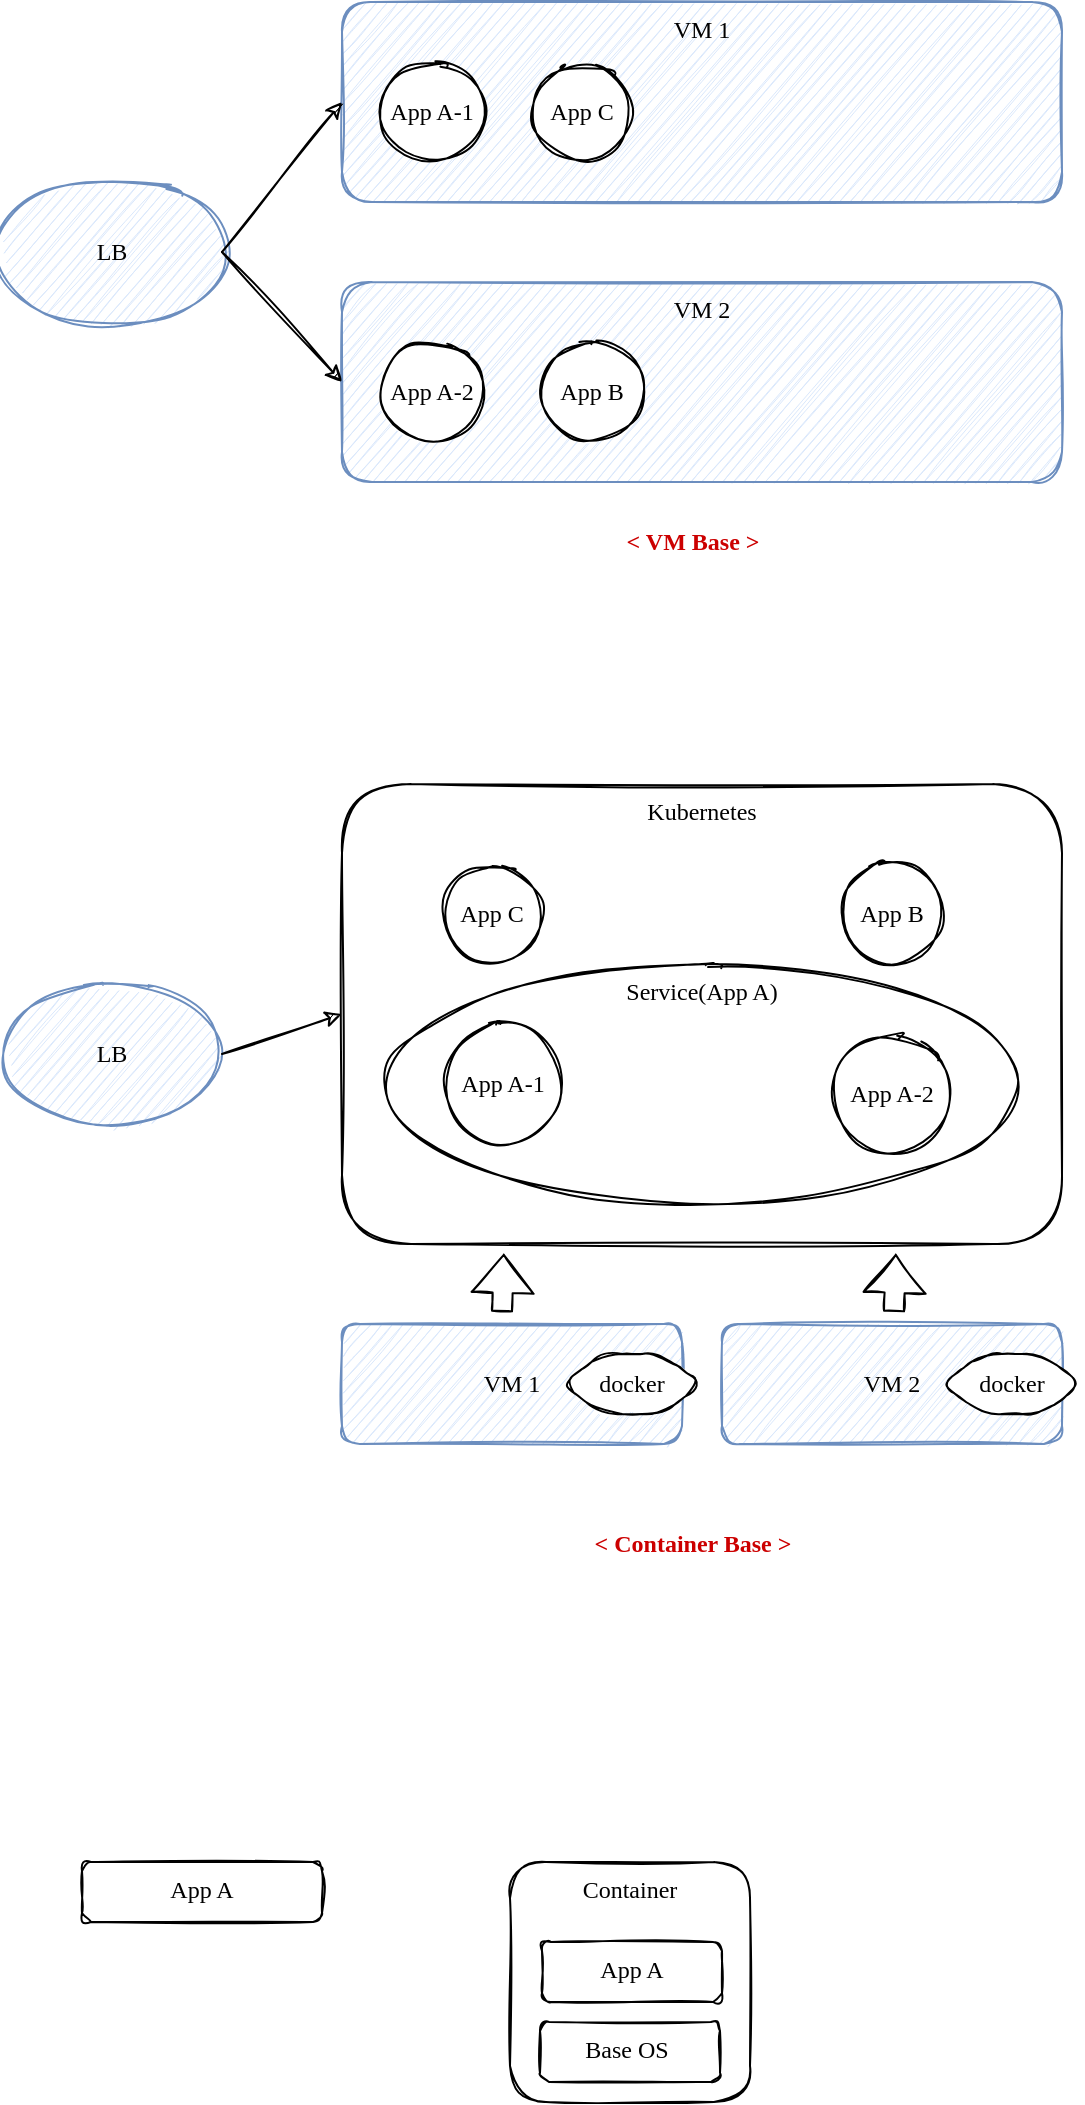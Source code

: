 <mxfile version="15.7.3" type="github">
  <diagram id="wxM91KjtH2dgA9Pzv15Z" name="Page-1">
    <mxGraphModel dx="770" dy="535" grid="1" gridSize="10" guides="1" tooltips="1" connect="1" arrows="1" fold="1" page="1" pageScale="1" pageWidth="827" pageHeight="1169" math="0" shadow="0">
      <root>
        <mxCell id="0" />
        <mxCell id="1" parent="0" />
        <mxCell id="xDMgqfDPusgay3Z4_gQc-1" value="LB" style="ellipse;whiteSpace=wrap;html=1;sketch=1;rounded=1;fontFamily=Comic Sans MS;fillColor=#dae8fc;strokeColor=#6c8ebf;" vertex="1" parent="1">
          <mxGeometry x="160" y="160" width="110" height="70" as="geometry" />
        </mxCell>
        <mxCell id="xDMgqfDPusgay3Z4_gQc-2" value="VM 1" style="whiteSpace=wrap;html=1;verticalAlign=top;sketch=1;rounded=1;fillColor=#dae8fc;strokeColor=#6c8ebf;fontFamily=Comic Sans MS;" vertex="1" parent="1">
          <mxGeometry x="330" y="70" width="360" height="100" as="geometry" />
        </mxCell>
        <mxCell id="xDMgqfDPusgay3Z4_gQc-4" value="VM 2" style="whiteSpace=wrap;html=1;verticalAlign=top;sketch=1;rounded=1;fillColor=#dae8fc;strokeColor=#6c8ebf;fontFamily=Comic Sans MS;" vertex="1" parent="1">
          <mxGeometry x="330" y="210" width="360" height="100" as="geometry" />
        </mxCell>
        <mxCell id="xDMgqfDPusgay3Z4_gQc-5" value="App A-2" style="ellipse;whiteSpace=wrap;html=1;aspect=fixed;verticalAlign=middle;sketch=1;rounded=1;fontFamily=Comic Sans MS;" vertex="1" parent="1">
          <mxGeometry x="350" y="240" width="50" height="50" as="geometry" />
        </mxCell>
        <mxCell id="xDMgqfDPusgay3Z4_gQc-6" value="App A-1" style="ellipse;whiteSpace=wrap;html=1;aspect=fixed;verticalAlign=middle;sketch=1;rounded=1;fontFamily=Comic Sans MS;" vertex="1" parent="1">
          <mxGeometry x="350" y="100" width="50" height="50" as="geometry" />
        </mxCell>
        <mxCell id="xDMgqfDPusgay3Z4_gQc-7" value="App B" style="ellipse;whiteSpace=wrap;html=1;aspect=fixed;verticalAlign=middle;sketch=1;rounded=1;fontFamily=Comic Sans MS;" vertex="1" parent="1">
          <mxGeometry x="430" y="240" width="50" height="50" as="geometry" />
        </mxCell>
        <mxCell id="xDMgqfDPusgay3Z4_gQc-8" value="" style="endArrow=classic;html=1;rounded=1;sketch=1;exitX=1;exitY=0.5;exitDx=0;exitDy=0;entryX=0;entryY=0.5;entryDx=0;entryDy=0;fontFamily=Comic Sans MS;" edge="1" parent="1" source="xDMgqfDPusgay3Z4_gQc-1" target="xDMgqfDPusgay3Z4_gQc-4">
          <mxGeometry width="50" height="50" relative="1" as="geometry">
            <mxPoint x="230" y="340" as="sourcePoint" />
            <mxPoint x="280" y="290" as="targetPoint" />
          </mxGeometry>
        </mxCell>
        <mxCell id="xDMgqfDPusgay3Z4_gQc-9" value="" style="endArrow=classic;html=1;rounded=1;sketch=1;exitX=1;exitY=0.5;exitDx=0;exitDy=0;fontFamily=Comic Sans MS;" edge="1" parent="1" source="xDMgqfDPusgay3Z4_gQc-1">
          <mxGeometry width="50" height="50" relative="1" as="geometry">
            <mxPoint x="240" y="320" as="sourcePoint" />
            <mxPoint x="330" y="120" as="targetPoint" />
          </mxGeometry>
        </mxCell>
        <mxCell id="xDMgqfDPusgay3Z4_gQc-11" value="Kubernetes" style="rounded=1;whiteSpace=wrap;html=1;sketch=1;verticalAlign=top;fontFamily=Comic Sans MS;" vertex="1" parent="1">
          <mxGeometry x="330" y="461" width="360" height="230" as="geometry" />
        </mxCell>
        <mxCell id="xDMgqfDPusgay3Z4_gQc-13" value="App B" style="ellipse;whiteSpace=wrap;html=1;aspect=fixed;verticalAlign=middle;sketch=1;rounded=1;fontFamily=Comic Sans MS;" vertex="1" parent="1">
          <mxGeometry x="580" y="501" width="50" height="50" as="geometry" />
        </mxCell>
        <mxCell id="xDMgqfDPusgay3Z4_gQc-14" value="App C" style="ellipse;whiteSpace=wrap;html=1;aspect=fixed;verticalAlign=middle;sketch=1;rounded=1;fontFamily=Comic Sans MS;" vertex="1" parent="1">
          <mxGeometry x="425" y="100" width="50" height="50" as="geometry" />
        </mxCell>
        <mxCell id="xDMgqfDPusgay3Z4_gQc-15" value="VM 1" style="rounded=1;whiteSpace=wrap;html=1;sketch=1;verticalAlign=middle;fontFamily=Comic Sans MS;fillColor=#dae8fc;strokeColor=#6c8ebf;" vertex="1" parent="1">
          <mxGeometry x="330" y="731" width="170" height="60" as="geometry" />
        </mxCell>
        <mxCell id="xDMgqfDPusgay3Z4_gQc-16" value="VM 2" style="rounded=1;whiteSpace=wrap;html=1;sketch=1;verticalAlign=middle;fontFamily=Comic Sans MS;fillColor=#dae8fc;strokeColor=#6c8ebf;" vertex="1" parent="1">
          <mxGeometry x="520" y="731" width="170" height="60" as="geometry" />
        </mxCell>
        <mxCell id="xDMgqfDPusgay3Z4_gQc-18" value="App C" style="ellipse;whiteSpace=wrap;html=1;aspect=fixed;verticalAlign=middle;sketch=1;rounded=1;fontFamily=Comic Sans MS;" vertex="1" parent="1">
          <mxGeometry x="380" y="501" width="50" height="50" as="geometry" />
        </mxCell>
        <mxCell id="xDMgqfDPusgay3Z4_gQc-19" value="Service(App A)" style="ellipse;whiteSpace=wrap;html=1;rounded=1;sketch=1;verticalAlign=top;fontFamily=Comic Sans MS;" vertex="1" parent="1">
          <mxGeometry x="350" y="551" width="320" height="120" as="geometry" />
        </mxCell>
        <mxCell id="xDMgqfDPusgay3Z4_gQc-17" value="App A-2" style="ellipse;whiteSpace=wrap;html=1;aspect=fixed;verticalAlign=middle;sketch=1;rounded=1;fontFamily=Comic Sans MS;" vertex="1" parent="1">
          <mxGeometry x="575" y="586" width="60" height="60" as="geometry" />
        </mxCell>
        <mxCell id="xDMgqfDPusgay3Z4_gQc-12" value="App A-1" style="ellipse;whiteSpace=wrap;html=1;aspect=fixed;verticalAlign=middle;sketch=1;rounded=1;fontFamily=Comic Sans MS;" vertex="1" parent="1">
          <mxGeometry x="381.25" y="581.63" width="58.75" height="58.75" as="geometry" />
        </mxCell>
        <mxCell id="xDMgqfDPusgay3Z4_gQc-20" value="docker" style="shape=hexagon;perimeter=hexagonPerimeter2;whiteSpace=wrap;html=1;fixedSize=1;rounded=1;sketch=1;verticalAlign=middle;fontFamily=Comic Sans MS;" vertex="1" parent="1">
          <mxGeometry x="440" y="746" width="70" height="30" as="geometry" />
        </mxCell>
        <mxCell id="xDMgqfDPusgay3Z4_gQc-21" value="docker" style="shape=hexagon;perimeter=hexagonPerimeter2;whiteSpace=wrap;html=1;fixedSize=1;rounded=1;sketch=1;verticalAlign=middle;fontFamily=Comic Sans MS;" vertex="1" parent="1">
          <mxGeometry x="630" y="746" width="70" height="30" as="geometry" />
        </mxCell>
        <mxCell id="xDMgqfDPusgay3Z4_gQc-22" value="LB" style="ellipse;whiteSpace=wrap;html=1;sketch=1;rounded=1;fontFamily=Comic Sans MS;fillColor=#dae8fc;strokeColor=#6c8ebf;" vertex="1" parent="1">
          <mxGeometry x="160" y="561" width="110" height="70" as="geometry" />
        </mxCell>
        <mxCell id="xDMgqfDPusgay3Z4_gQc-23" value="" style="endArrow=classic;html=1;rounded=1;sketch=1;exitX=1;exitY=0.5;exitDx=0;exitDy=0;entryX=0;entryY=0.5;entryDx=0;entryDy=0;fontFamily=Comic Sans MS;" edge="1" parent="1" source="xDMgqfDPusgay3Z4_gQc-22" target="xDMgqfDPusgay3Z4_gQc-11">
          <mxGeometry width="50" height="50" relative="1" as="geometry">
            <mxPoint x="300" y="541" as="sourcePoint" />
            <mxPoint x="350" y="491" as="targetPoint" />
          </mxGeometry>
        </mxCell>
        <mxCell id="xDMgqfDPusgay3Z4_gQc-24" value="" style="shape=flexArrow;endArrow=classic;html=1;rounded=1;sketch=1;fontFamily=Comic Sans MS;entryX=0.197;entryY=1.004;entryDx=0;entryDy=0;entryPerimeter=0;" edge="1" parent="1">
          <mxGeometry width="50" height="50" relative="1" as="geometry">
            <mxPoint x="410" y="725" as="sourcePoint" />
            <mxPoint x="410.92" y="695.92" as="targetPoint" />
          </mxGeometry>
        </mxCell>
        <mxCell id="xDMgqfDPusgay3Z4_gQc-25" value="" style="shape=flexArrow;endArrow=classic;html=1;rounded=1;sketch=1;fontFamily=Comic Sans MS;entryX=0.197;entryY=1.004;entryDx=0;entryDy=0;entryPerimeter=0;" edge="1" parent="1">
          <mxGeometry width="50" height="50" relative="1" as="geometry">
            <mxPoint x="606" y="725" as="sourcePoint" />
            <mxPoint x="606.92" y="695.92" as="targetPoint" />
          </mxGeometry>
        </mxCell>
        <mxCell id="xDMgqfDPusgay3Z4_gQc-26" value="&amp;lt; VM Base &amp;gt;" style="text;html=1;align=center;verticalAlign=middle;resizable=0;points=[];autosize=1;strokeColor=none;fillColor=none;fontFamily=Comic Sans MS;fontStyle=1;fontColor=#CC0000;" vertex="1" parent="1">
          <mxGeometry x="460" y="330" width="90" height="20" as="geometry" />
        </mxCell>
        <mxCell id="xDMgqfDPusgay3Z4_gQc-27" value="&amp;lt; Container Base &amp;gt;" style="text;html=1;align=center;verticalAlign=middle;resizable=0;points=[];autosize=1;strokeColor=none;fillColor=none;fontFamily=Comic Sans MS;fontStyle=1;fontColor=#CC0000;" vertex="1" parent="1">
          <mxGeometry x="440" y="831" width="130" height="20" as="geometry" />
        </mxCell>
        <mxCell id="xDMgqfDPusgay3Z4_gQc-28" value="&lt;font color=&quot;#000000&quot;&gt;App A&lt;/font&gt;" style="rounded=1;whiteSpace=wrap;html=1;sketch=1;fontFamily=Comic Sans MS;fontColor=#CC0000;verticalAlign=top;" vertex="1" parent="1">
          <mxGeometry x="200" y="1000" width="120" height="30" as="geometry" />
        </mxCell>
        <mxCell id="xDMgqfDPusgay3Z4_gQc-29" value="&lt;font color=&quot;#000000&quot;&gt;&lt;span&gt;Container&lt;/span&gt;&lt;/font&gt;" style="rounded=1;whiteSpace=wrap;html=1;sketch=1;fontFamily=Comic Sans MS;fontColor=#CC0000;verticalAlign=top;" vertex="1" parent="1">
          <mxGeometry x="414" y="1000" width="120" height="120" as="geometry" />
        </mxCell>
        <mxCell id="xDMgqfDPusgay3Z4_gQc-30" value="&lt;font color=&quot;#000000&quot;&gt;App A&lt;/font&gt;" style="rounded=1;whiteSpace=wrap;html=1;sketch=1;fontFamily=Comic Sans MS;fontColor=#CC0000;verticalAlign=top;" vertex="1" parent="1">
          <mxGeometry x="430" y="1040" width="90" height="30" as="geometry" />
        </mxCell>
        <mxCell id="xDMgqfDPusgay3Z4_gQc-31" value="&lt;font color=&quot;#000000&quot;&gt;Base OS&amp;nbsp;&lt;/font&gt;" style="rounded=1;whiteSpace=wrap;html=1;sketch=1;fontFamily=Comic Sans MS;fontColor=#CC0000;verticalAlign=top;" vertex="1" parent="1">
          <mxGeometry x="429" y="1080" width="90" height="30" as="geometry" />
        </mxCell>
      </root>
    </mxGraphModel>
  </diagram>
</mxfile>
